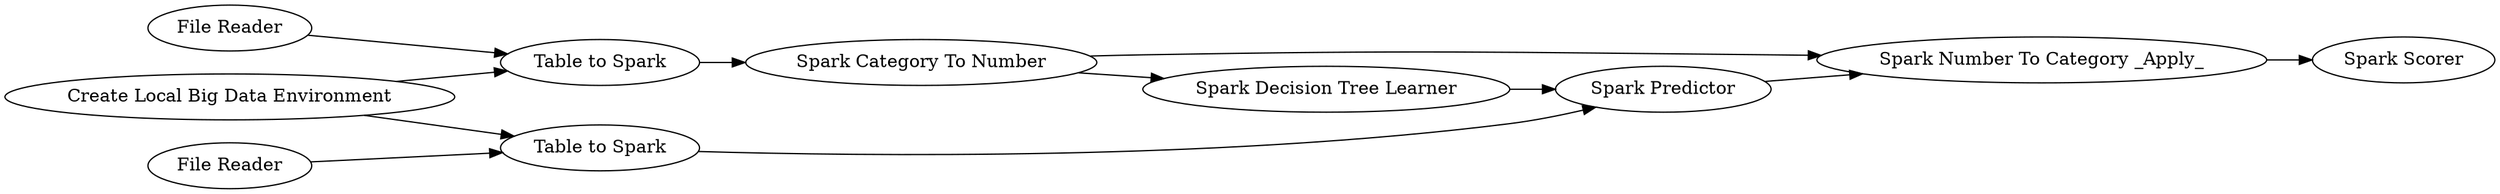 digraph {
	198 -> 199
	196 -> 199
	202 -> 196
	101 -> 202
	172 -> 203
	199 -> 200
	197 -> 198
	203 -> 198
	205 -> 203
	196 -> 197
	205 -> 202
	200 [label="Spark Scorer"]
	203 [label="Table to Spark"]
	196 [label="Spark Category To Number"]
	101 [label="File Reader"]
	205 [label="Create Local Big Data Environment"]
	172 [label="File Reader"]
	202 [label="Table to Spark"]
	198 [label="Spark Predictor"]
	197 [label="Spark Decision Tree Learner"]
	199 [label="Spark Number To Category _Apply_"]
	rankdir=LR
}
